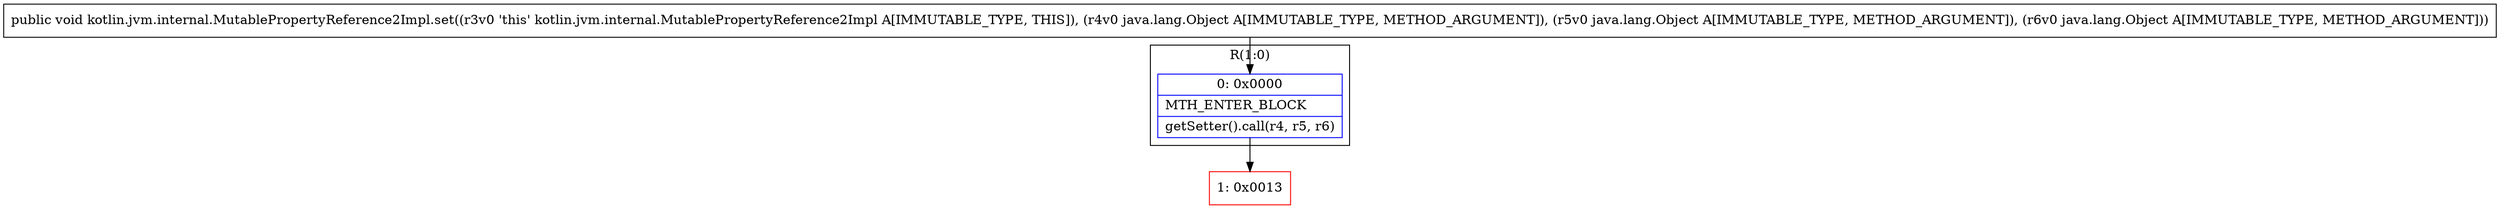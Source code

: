 digraph "CFG forkotlin.jvm.internal.MutablePropertyReference2Impl.set(Ljava\/lang\/Object;Ljava\/lang\/Object;Ljava\/lang\/Object;)V" {
subgraph cluster_Region_1588281232 {
label = "R(1:0)";
node [shape=record,color=blue];
Node_0 [shape=record,label="{0\:\ 0x0000|MTH_ENTER_BLOCK\l|getSetter().call(r4, r5, r6)\l}"];
}
Node_1 [shape=record,color=red,label="{1\:\ 0x0013}"];
MethodNode[shape=record,label="{public void kotlin.jvm.internal.MutablePropertyReference2Impl.set((r3v0 'this' kotlin.jvm.internal.MutablePropertyReference2Impl A[IMMUTABLE_TYPE, THIS]), (r4v0 java.lang.Object A[IMMUTABLE_TYPE, METHOD_ARGUMENT]), (r5v0 java.lang.Object A[IMMUTABLE_TYPE, METHOD_ARGUMENT]), (r6v0 java.lang.Object A[IMMUTABLE_TYPE, METHOD_ARGUMENT])) }"];
MethodNode -> Node_0;
Node_0 -> Node_1;
}

